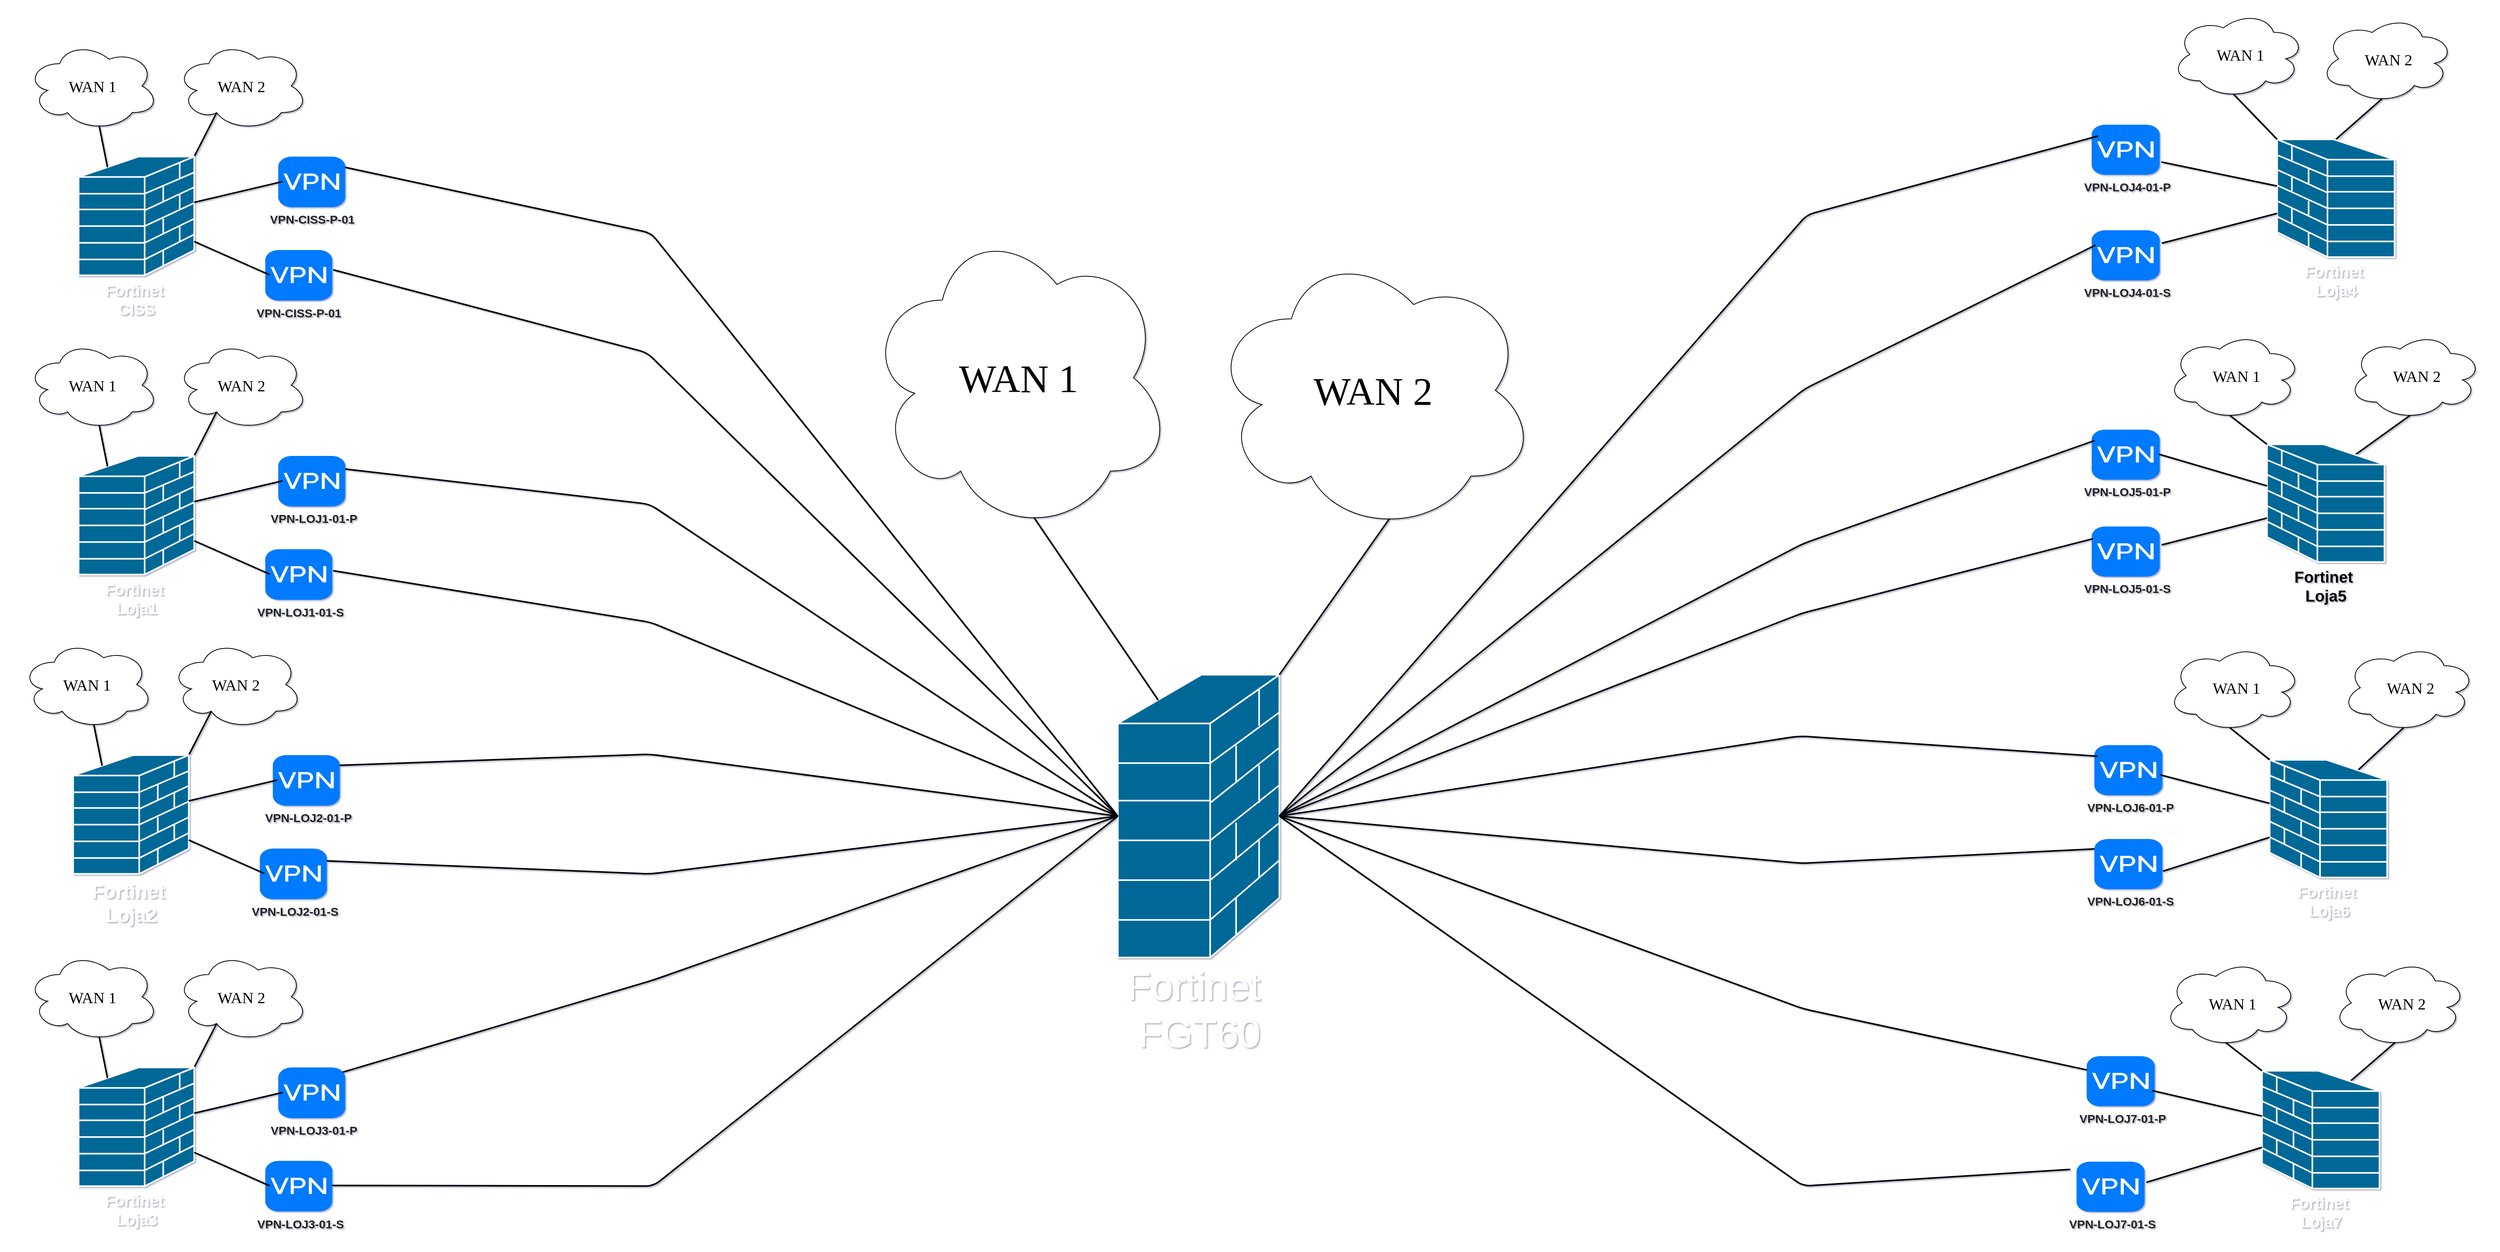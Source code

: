 <mxfile version="26.2.7">
  <diagram name="Page-1" id="c37626ed-c26b-45fb-9056-f9ebc6bb27b6">
    <mxGraphModel dx="7257" dy="2269" grid="0" gridSize="10" guides="1" tooltips="1" connect="1" arrows="1" fold="1" page="0" pageScale="1" pageWidth="1589" pageHeight="795" background="#ffffff" math="0" shadow="1">
      <root>
        <mxCell id="0" />
        <mxCell id="1" parent="0" />
        <mxCell id="vXIsHff3W-B7BgybX8nb-285" value="" style="shape=image;verticalLabelPosition=bottom;labelBackgroundColor=default;verticalAlign=top;aspect=fixed;imageAspect=0;image=https://img.freepik.com/vetores-premium/design-de-plano-de-fundo-de-tecnologia-de-placa-de-circuito_268461-129.jpg;" vertex="1" parent="1">
          <mxGeometry x="-3176" y="0.92" width="3169" height="1584.5" as="geometry" />
        </mxCell>
        <mxCell id="vXIsHff3W-B7BgybX8nb-118" value="&lt;font style=&quot;font-size: 20px;&quot;&gt;WAN 1&lt;/font&gt;" style="ellipse;shape=cloud;whiteSpace=wrap;html=1;rounded=0;shadow=0;comic=0;strokeWidth=1;fontFamily=Verdana;fontSize=12;flipH=1;" vertex="1" parent="1">
          <mxGeometry x="-417.39" y="13" width="169.992" height="112.087" as="geometry" />
        </mxCell>
        <mxCell id="vXIsHff3W-B7BgybX8nb-119" value="&lt;font style=&quot;font-size: 20px;&quot;&gt;WAN 2&lt;/font&gt;" style="ellipse;shape=cloud;whiteSpace=wrap;html=1;rounded=0;shadow=0;comic=0;strokeWidth=1;fontFamily=Verdana;fontSize=12;flipH=1;" vertex="1" parent="1">
          <mxGeometry x="-228.519" y="18.773" width="169.992" height="112.087" as="geometry" />
        </mxCell>
        <mxCell id="vXIsHff3W-B7BgybX8nb-120" style="edgeStyle=none;html=1;labelBackgroundColor=none;startFill=0;endArrow=none;endFill=0;strokeWidth=2;fontFamily=Verdana;fontSize=12;entryX=0.5;entryY=0;entryDx=0;entryDy=0;entryPerimeter=0;exitX=0.55;exitY=0.95;exitDx=0;exitDy=0;exitPerimeter=0;" edge="1" parent="1" source="vXIsHff3W-B7BgybX8nb-119" target="vXIsHff3W-B7BgybX8nb-121">
          <mxGeometry relative="1" as="geometry">
            <mxPoint x="-1551.878" y="185.795" as="sourcePoint" />
            <mxPoint x="-2006.12" y="745.026" as="targetPoint" />
          </mxGeometry>
        </mxCell>
        <mxCell id="vXIsHff3W-B7BgybX8nb-121" value="&lt;b&gt;&lt;font style=&quot;font-size: 20px; color: rgb(255, 255, 255);&quot;&gt;Fortinet&amp;nbsp;&lt;br&gt;Loja4&lt;/font&gt;&lt;/b&gt;" style="shape=mxgraph.cisco.security.firewall;sketch=0;html=1;pointerEvents=1;dashed=0;fillColor=#036897;strokeColor=#ffffff;strokeWidth=2;verticalLabelPosition=bottom;verticalAlign=top;align=center;outlineConnect=0;rotation=0;flipH=1;" vertex="1" parent="1">
          <mxGeometry x="-285.379" y="177.004" width="149.092" height="149.45" as="geometry" />
        </mxCell>
        <mxCell id="vXIsHff3W-B7BgybX8nb-123" value="&lt;b style=&quot;&quot;&gt;&lt;font style=&quot;font-size: 15px;&quot;&gt;&amp;nbsp;VPN-LOJ4-01-P&lt;/font&gt;&lt;/b&gt;" style="html=1;strokeWidth=1;shadow=0;dashed=0;shape=mxgraph.ios7.misc.vpn;fillColor=#007AFF;strokeColor=none;buttonText=;strokeColor2=#222222;fontColor=#222222;fontSize=8;verticalLabelPosition=bottom;verticalAlign=top;align=center;sketch=0;flipH=0;" vertex="1" parent="1">
          <mxGeometry x="-520.858" y="158.322" width="86.39" height="63.736" as="geometry" />
        </mxCell>
        <mxCell id="vXIsHff3W-B7BgybX8nb-124" style="edgeStyle=none;html=1;labelBackgroundColor=none;startFill=0;endArrow=none;endFill=0;strokeWidth=2;fontFamily=Verdana;fontSize=12;exitX=1.023;exitY=0.743;exitDx=0;exitDy=0;exitPerimeter=0;" edge="1" parent="1" source="vXIsHff3W-B7BgybX8nb-123" target="vXIsHff3W-B7BgybX8nb-121">
          <mxGeometry relative="1" as="geometry">
            <mxPoint x="-42.802" y="144.037" as="sourcePoint" />
            <mxPoint x="-14.935" y="198.981" as="targetPoint" />
          </mxGeometry>
        </mxCell>
        <mxCell id="vXIsHff3W-B7BgybX8nb-125" value="&lt;b style=&quot;&quot;&gt;&lt;font style=&quot;font-size: 15px;&quot;&gt;&amp;nbsp;VPN-LOJ4-01-S&lt;/font&gt;&lt;/b&gt;" style="html=1;strokeWidth=1;shadow=0;dashed=0;shape=mxgraph.ios7.misc.vpn;fillColor=#007AFF;strokeColor=none;buttonText=;strokeColor2=#222222;fontColor=#222222;fontSize=8;verticalLabelPosition=bottom;verticalAlign=top;align=center;sketch=0;flipH=0;" vertex="1" parent="1">
          <mxGeometry x="-520.86" y="292.388" width="86.39" height="63.736" as="geometry" />
        </mxCell>
        <mxCell id="vXIsHff3W-B7BgybX8nb-126" style="edgeStyle=none;html=1;labelBackgroundColor=none;startFill=0;endArrow=none;endFill=0;strokeWidth=2;fontFamily=Verdana;fontSize=12;exitX=1.032;exitY=0.259;exitDx=0;exitDy=0;exitPerimeter=0;" edge="1" parent="1" source="vXIsHff3W-B7BgybX8nb-125" target="vXIsHff3W-B7BgybX8nb-121">
          <mxGeometry relative="1" as="geometry">
            <mxPoint x="-59.523" y="268.212" as="sourcePoint" />
            <mxPoint x="-2.06" y="352.827" as="targetPoint" />
          </mxGeometry>
        </mxCell>
        <mxCell id="vXIsHff3W-B7BgybX8nb-158" style="edgeStyle=none;html=1;labelBackgroundColor=none;startFill=0;endArrow=none;endFill=0;strokeWidth=2;fontFamily=Verdana;fontSize=12;entryX=1;entryY=0;entryDx=0;entryDy=0;entryPerimeter=0;exitX=0.55;exitY=0.95;exitDx=0;exitDy=0;exitPerimeter=0;" edge="1" parent="1" source="vXIsHff3W-B7BgybX8nb-118" target="vXIsHff3W-B7BgybX8nb-121">
          <mxGeometry relative="1" as="geometry">
            <mxPoint x="-40.506" y="115.466" as="sourcePoint" />
            <mxPoint x="-182.631" y="198.981" as="targetPoint" />
          </mxGeometry>
        </mxCell>
        <mxCell id="vXIsHff3W-B7BgybX8nb-160" value="&lt;font style=&quot;font-size: 20px;&quot;&gt;WAN 1&lt;/font&gt;" style="ellipse;shape=cloud;whiteSpace=wrap;html=1;rounded=0;shadow=0;comic=0;strokeWidth=1;fontFamily=Verdana;fontSize=12;flipH=1;" vertex="1" parent="1">
          <mxGeometry x="-422.221" y="420.958" width="169.992" height="112.087" as="geometry" />
        </mxCell>
        <mxCell id="vXIsHff3W-B7BgybX8nb-161" value="&lt;font style=&quot;font-size: 20px;&quot;&gt;WAN 2&lt;/font&gt;" style="ellipse;shape=cloud;whiteSpace=wrap;html=1;rounded=0;shadow=0;comic=0;strokeWidth=1;fontFamily=Verdana;fontSize=12;flipH=1;" vertex="1" parent="1">
          <mxGeometry x="-192.992" y="420.958" width="169.992" height="112.087" as="geometry" />
        </mxCell>
        <mxCell id="vXIsHff3W-B7BgybX8nb-162" style="edgeStyle=none;html=1;labelBackgroundColor=none;startFill=0;endArrow=none;endFill=0;strokeWidth=2;fontFamily=Verdana;fontSize=12;exitX=0.55;exitY=0.95;exitDx=0;exitDy=0;exitPerimeter=0;entryX=0.25;entryY=0.09;entryDx=0;entryDy=0;entryPerimeter=0;" edge="1" parent="1" source="vXIsHff3W-B7BgybX8nb-161" target="vXIsHff3W-B7BgybX8nb-163">
          <mxGeometry relative="1" as="geometry">
            <mxPoint x="-1564.748" y="573.046" as="sourcePoint" />
            <mxPoint x="-2018.99" y="1132.277" as="targetPoint" />
          </mxGeometry>
        </mxCell>
        <mxCell id="vXIsHff3W-B7BgybX8nb-163" value="&lt;b&gt;&lt;font style=&quot;font-size: 20px;&quot;&gt;Fortinet&amp;nbsp;&lt;br&gt;Loja5&lt;/font&gt;&lt;/b&gt;" style="shape=mxgraph.cisco.security.firewall;sketch=0;html=1;pointerEvents=1;dashed=0;fillColor=#036897;strokeColor=#ffffff;strokeWidth=2;verticalLabelPosition=bottom;verticalAlign=top;align=center;outlineConnect=0;rotation=0;flipH=1;" vertex="1" parent="1">
          <mxGeometry x="-298.248" y="564.255" width="149.092" height="149.45" as="geometry" />
        </mxCell>
        <mxCell id="vXIsHff3W-B7BgybX8nb-164" value="&lt;b style=&quot;&quot;&gt;&lt;font style=&quot;font-size: 15px;&quot;&gt;&amp;nbsp;VPN-LOJ5-01-P&lt;/font&gt;&lt;/b&gt;" style="html=1;strokeWidth=1;shadow=0;dashed=0;shape=mxgraph.ios7.misc.vpn;fillColor=#007AFF;strokeColor=none;buttonText=;strokeColor2=#222222;fontColor=#222222;fontSize=8;verticalLabelPosition=bottom;verticalAlign=top;align=center;sketch=0;flipH=0;" vertex="1" parent="1">
          <mxGeometry x="-520.855" y="545.574" width="86.39" height="63.736" as="geometry" />
        </mxCell>
        <mxCell id="vXIsHff3W-B7BgybX8nb-165" style="edgeStyle=none;html=1;labelBackgroundColor=none;startFill=0;endArrow=none;endFill=0;strokeWidth=2;fontFamily=Verdana;fontSize=12;exitX=0.991;exitY=0.491;exitDx=0;exitDy=0;exitPerimeter=0;" edge="1" parent="1" source="vXIsHff3W-B7BgybX8nb-164" target="vXIsHff3W-B7BgybX8nb-163">
          <mxGeometry relative="1" as="geometry">
            <mxPoint x="-55.672" y="531.289" as="sourcePoint" />
            <mxPoint x="-27.804" y="586.233" as="targetPoint" />
          </mxGeometry>
        </mxCell>
        <mxCell id="vXIsHff3W-B7BgybX8nb-166" value="&lt;b style=&quot;&quot;&gt;&lt;font style=&quot;font-size: 15px;&quot;&gt;&amp;nbsp;VPN-LOJ5-01-S&lt;/font&gt;&lt;/b&gt;" style="html=1;strokeWidth=1;shadow=0;dashed=0;shape=mxgraph.ios7.misc.vpn;fillColor=#007AFF;strokeColor=none;buttonText=;strokeColor2=#222222;fontColor=#222222;fontSize=8;verticalLabelPosition=bottom;verticalAlign=top;align=center;sketch=0;flipH=0;" vertex="1" parent="1">
          <mxGeometry x="-520.856" y="668.616" width="86.39" height="63.736" as="geometry" />
        </mxCell>
        <mxCell id="vXIsHff3W-B7BgybX8nb-167" style="edgeStyle=none;html=1;labelBackgroundColor=none;startFill=0;endArrow=none;endFill=0;strokeWidth=2;fontFamily=Verdana;fontSize=12;exitX=1.028;exitY=0.367;exitDx=0;exitDy=0;exitPerimeter=0;" edge="1" parent="1" source="vXIsHff3W-B7BgybX8nb-166" target="vXIsHff3W-B7BgybX8nb-163">
          <mxGeometry relative="1" as="geometry">
            <mxPoint x="-72.393" y="655.464" as="sourcePoint" />
            <mxPoint x="-14.93" y="740.078" as="targetPoint" />
          </mxGeometry>
        </mxCell>
        <mxCell id="vXIsHff3W-B7BgybX8nb-168" style="edgeStyle=none;html=1;labelBackgroundColor=none;startFill=0;endArrow=none;endFill=0;strokeWidth=2;fontFamily=Verdana;fontSize=12;entryX=1;entryY=0;entryDx=0;entryDy=0;entryPerimeter=0;exitX=0.55;exitY=0.95;exitDx=0;exitDy=0;exitPerimeter=0;" edge="1" parent="1" source="vXIsHff3W-B7BgybX8nb-160" target="vXIsHff3W-B7BgybX8nb-163">
          <mxGeometry relative="1" as="geometry">
            <mxPoint x="-53.376" y="502.717" as="sourcePoint" />
            <mxPoint x="-195.501" y="586.233" as="targetPoint" />
          </mxGeometry>
        </mxCell>
        <mxCell id="vXIsHff3W-B7BgybX8nb-170" value="&lt;font style=&quot;font-size: 20px;&quot;&gt;WAN 1&lt;/font&gt;" style="ellipse;shape=cloud;whiteSpace=wrap;html=1;rounded=0;shadow=0;comic=0;strokeWidth=1;fontFamily=Verdana;fontSize=12;flipH=1;" vertex="1" parent="1">
          <mxGeometry x="-422.222" y="817.377" width="169.992" height="112.087" as="geometry" />
        </mxCell>
        <mxCell id="vXIsHff3W-B7BgybX8nb-171" value="&lt;font style=&quot;font-size: 20px;&quot;&gt;WAN 2&lt;/font&gt;" style="ellipse;shape=cloud;whiteSpace=wrap;html=1;rounded=0;shadow=0;comic=0;strokeWidth=1;fontFamily=Verdana;fontSize=12;flipH=1;" vertex="1" parent="1">
          <mxGeometry x="-201.064" y="817.377" width="169.992" height="112.087" as="geometry" />
        </mxCell>
        <mxCell id="vXIsHff3W-B7BgybX8nb-172" style="edgeStyle=none;html=1;labelBackgroundColor=none;startFill=0;endArrow=none;endFill=0;strokeWidth=2;fontFamily=Verdana;fontSize=12;entryX=0.25;entryY=0.09;entryDx=0;entryDy=0;entryPerimeter=0;exitX=0.55;exitY=0.95;exitDx=0;exitDy=0;exitPerimeter=0;" edge="1" parent="1" source="vXIsHff3W-B7BgybX8nb-171" target="vXIsHff3W-B7BgybX8nb-173">
          <mxGeometry relative="1" as="geometry">
            <mxPoint x="-1561.358" y="973.738" as="sourcePoint" />
            <mxPoint x="-2015.6" y="1532.969" as="targetPoint" />
          </mxGeometry>
        </mxCell>
        <mxCell id="vXIsHff3W-B7BgybX8nb-173" value="&lt;b&gt;&lt;font style=&quot;font-size: 20px; color: rgb(255, 255, 255);&quot;&gt;Fortinet&amp;nbsp;&lt;br&gt;Loja6&lt;/font&gt;&lt;/b&gt;" style="shape=mxgraph.cisco.security.firewall;sketch=0;html=1;pointerEvents=1;dashed=0;fillColor=#036897;strokeColor=#ffffff;strokeWidth=2;verticalLabelPosition=bottom;verticalAlign=top;align=center;outlineConnect=0;rotation=0;flipH=1;" vertex="1" parent="1">
          <mxGeometry x="-294.859" y="964.947" width="149.092" height="149.45" as="geometry" />
        </mxCell>
        <mxCell id="vXIsHff3W-B7BgybX8nb-174" value="&lt;b style=&quot;&quot;&gt;&lt;font style=&quot;font-size: 15px;&quot;&gt;&amp;nbsp;VPN-LOJ6-01-P&lt;/font&gt;&lt;/b&gt;" style="html=1;strokeWidth=1;shadow=0;dashed=0;shape=mxgraph.ios7.misc.vpn;fillColor=#007AFF;strokeColor=none;buttonText=;strokeColor2=#222222;fontColor=#222222;fontSize=8;verticalLabelPosition=bottom;verticalAlign=top;align=center;sketch=0;flipH=0;" vertex="1" parent="1">
          <mxGeometry x="-517.465" y="946.266" width="86.39" height="63.736" as="geometry" />
        </mxCell>
        <mxCell id="vXIsHff3W-B7BgybX8nb-175" style="edgeStyle=none;html=1;labelBackgroundColor=none;startFill=0;endArrow=none;endFill=0;strokeWidth=2;fontFamily=Verdana;fontSize=12;exitX=0.964;exitY=0.591;exitDx=0;exitDy=0;exitPerimeter=0;" edge="1" parent="1" source="vXIsHff3W-B7BgybX8nb-174" target="vXIsHff3W-B7BgybX8nb-173">
          <mxGeometry relative="1" as="geometry">
            <mxPoint x="-52.282" y="931.98" as="sourcePoint" />
            <mxPoint x="-24.415" y="986.925" as="targetPoint" />
          </mxGeometry>
        </mxCell>
        <mxCell id="vXIsHff3W-B7BgybX8nb-176" value="&lt;b style=&quot;&quot;&gt;&lt;font style=&quot;font-size: 15px;&quot;&gt;&amp;nbsp;VPN-LOJ6-01-S&lt;/font&gt;&lt;/b&gt;" style="html=1;strokeWidth=1;shadow=0;dashed=0;shape=mxgraph.ios7.misc.vpn;fillColor=#007AFF;strokeColor=none;buttonText=;strokeColor2=#222222;fontColor=#222222;fontSize=8;verticalLabelPosition=bottom;verticalAlign=top;align=center;sketch=0;flipH=0;" vertex="1" parent="1">
          <mxGeometry x="-517.467" y="1065.473" width="86.39" height="63.736" as="geometry" />
        </mxCell>
        <mxCell id="vXIsHff3W-B7BgybX8nb-177" style="edgeStyle=none;html=1;labelBackgroundColor=none;startFill=0;endArrow=none;endFill=0;strokeWidth=2;fontFamily=Verdana;fontSize=12;exitX=1.009;exitY=0.642;exitDx=0;exitDy=0;exitPerimeter=0;" edge="1" parent="1" source="vXIsHff3W-B7BgybX8nb-176" target="vXIsHff3W-B7BgybX8nb-173">
          <mxGeometry relative="1" as="geometry">
            <mxPoint x="-439.026" y="1115.768" as="sourcePoint" />
            <mxPoint x="-11.54" y="1140.77" as="targetPoint" />
          </mxGeometry>
        </mxCell>
        <mxCell id="vXIsHff3W-B7BgybX8nb-178" style="edgeStyle=none;html=1;labelBackgroundColor=none;startFill=0;endArrow=none;endFill=0;strokeWidth=2;fontFamily=Verdana;fontSize=12;entryX=1;entryY=0;entryDx=0;entryDy=0;entryPerimeter=0;exitX=0.55;exitY=0.95;exitDx=0;exitDy=0;exitPerimeter=0;" edge="1" parent="1" source="vXIsHff3W-B7BgybX8nb-170" target="vXIsHff3W-B7BgybX8nb-173">
          <mxGeometry relative="1" as="geometry">
            <mxPoint x="-49.986" y="903.409" as="sourcePoint" />
            <mxPoint x="-192.111" y="986.925" as="targetPoint" />
          </mxGeometry>
        </mxCell>
        <mxCell id="vXIsHff3W-B7BgybX8nb-180" value="&lt;font style=&quot;font-size: 20px;&quot;&gt;WAN 1&lt;/font&gt;" style="ellipse;shape=cloud;whiteSpace=wrap;html=1;rounded=0;shadow=0;comic=0;strokeWidth=1;fontFamily=Verdana;fontSize=12;flipH=1;" vertex="1" parent="1">
          <mxGeometry x="-427.075" y="1217.641" width="169.992" height="112.087" as="geometry" />
        </mxCell>
        <mxCell id="vXIsHff3W-B7BgybX8nb-181" value="&lt;font style=&quot;font-size: 20px;&quot;&gt;WAN 2&lt;/font&gt;" style="ellipse;shape=cloud;whiteSpace=wrap;html=1;rounded=0;shadow=0;comic=0;strokeWidth=1;fontFamily=Verdana;fontSize=12;flipH=1;" vertex="1" parent="1">
          <mxGeometry x="-212.375" y="1217.641" width="169.992" height="112.087" as="geometry" />
        </mxCell>
        <mxCell id="vXIsHff3W-B7BgybX8nb-182" style="edgeStyle=none;html=1;labelBackgroundColor=none;startFill=0;endArrow=none;endFill=0;strokeWidth=2;fontFamily=Verdana;fontSize=12;entryX=0.25;entryY=0.09;entryDx=0;entryDy=0;entryPerimeter=0;exitX=0.55;exitY=0.95;exitDx=0;exitDy=0;exitPerimeter=0;" edge="1" parent="1" source="vXIsHff3W-B7BgybX8nb-181" target="vXIsHff3W-B7BgybX8nb-183">
          <mxGeometry relative="1" as="geometry">
            <mxPoint x="-1571.087" y="1368.671" as="sourcePoint" />
            <mxPoint x="-2025.329" y="1927.902" as="targetPoint" />
          </mxGeometry>
        </mxCell>
        <mxCell id="vXIsHff3W-B7BgybX8nb-183" value="&lt;b&gt;&lt;font style=&quot;font-size: 20px; color: rgb(255, 255, 255);&quot;&gt;Fortinet&amp;nbsp;&lt;br&gt;Loja7&lt;/font&gt;&lt;/b&gt;" style="shape=mxgraph.cisco.security.firewall;sketch=0;html=1;pointerEvents=1;dashed=0;fillColor=#036897;strokeColor=#ffffff;strokeWidth=2;verticalLabelPosition=bottom;verticalAlign=top;align=center;outlineConnect=0;rotation=0;flipH=1;" vertex="1" parent="1">
          <mxGeometry x="-304.588" y="1359.88" width="149.092" height="149.45" as="geometry" />
        </mxCell>
        <mxCell id="vXIsHff3W-B7BgybX8nb-184" value="&lt;b style=&quot;&quot;&gt;&lt;font style=&quot;font-size: 15px;&quot;&gt;&amp;nbsp;VPN-LOJ7-01-P&lt;/font&gt;&lt;/b&gt;" style="html=1;strokeWidth=1;shadow=0;dashed=0;shape=mxgraph.ios7.misc.vpn;fillColor=#007AFF;strokeColor=none;buttonText=;strokeColor2=#222222;fontColor=#222222;fontSize=8;verticalLabelPosition=bottom;verticalAlign=top;align=center;sketch=0;flipH=0;" vertex="1" parent="1">
          <mxGeometry x="-527.194" y="1341.199" width="86.39" height="63.736" as="geometry" />
        </mxCell>
        <mxCell id="vXIsHff3W-B7BgybX8nb-185" style="edgeStyle=none;html=1;labelBackgroundColor=none;startFill=0;endArrow=none;endFill=0;strokeWidth=2;fontFamily=Verdana;fontSize=12;exitX=0.961;exitY=0.686;exitDx=0;exitDy=0;exitPerimeter=0;" edge="1" parent="1" source="vXIsHff3W-B7BgybX8nb-184" target="vXIsHff3W-B7BgybX8nb-183">
          <mxGeometry relative="1" as="geometry">
            <mxPoint x="-62.011" y="1326.913" as="sourcePoint" />
            <mxPoint x="-34.144" y="1381.858" as="targetPoint" />
          </mxGeometry>
        </mxCell>
        <mxCell id="vXIsHff3W-B7BgybX8nb-186" value="&lt;b style=&quot;&quot;&gt;&lt;font style=&quot;font-size: 15px;&quot;&gt;&amp;nbsp;VPN-LOJ7-01-S&lt;/font&gt;&lt;/b&gt;" style="html=1;strokeWidth=1;shadow=0;dashed=0;shape=mxgraph.ios7.misc.vpn;fillColor=#007AFF;strokeColor=none;buttonText=;strokeColor2=#222222;fontColor=#222222;fontSize=8;verticalLabelPosition=bottom;verticalAlign=top;align=center;sketch=0;flipH=0;" vertex="1" parent="1">
          <mxGeometry x="-540.069" y="1475.264" width="86.39" height="63.736" as="geometry" />
        </mxCell>
        <mxCell id="vXIsHff3W-B7BgybX8nb-187" style="edgeStyle=none;html=1;labelBackgroundColor=none;startFill=0;endArrow=none;endFill=0;strokeWidth=2;fontFamily=Verdana;fontSize=12;exitX=1.026;exitY=0.412;exitDx=0;exitDy=0;exitPerimeter=0;" edge="1" parent="1" source="vXIsHff3W-B7BgybX8nb-186" target="vXIsHff3W-B7BgybX8nb-183">
          <mxGeometry relative="1" as="geometry">
            <mxPoint x="-78.732" y="1451.088" as="sourcePoint" />
            <mxPoint x="-21.269" y="1535.703" as="targetPoint" />
          </mxGeometry>
        </mxCell>
        <mxCell id="vXIsHff3W-B7BgybX8nb-188" style="edgeStyle=none;html=1;labelBackgroundColor=none;startFill=0;endArrow=none;endFill=0;strokeWidth=2;fontFamily=Verdana;fontSize=12;entryX=1;entryY=0;entryDx=0;entryDy=0;entryPerimeter=0;exitX=0.55;exitY=0.95;exitDx=0;exitDy=0;exitPerimeter=0;" edge="1" parent="1" source="vXIsHff3W-B7BgybX8nb-180" target="vXIsHff3W-B7BgybX8nb-183">
          <mxGeometry relative="1" as="geometry">
            <mxPoint x="-59.715" y="1298.342" as="sourcePoint" />
            <mxPoint x="-201.84" y="1381.858" as="targetPoint" />
          </mxGeometry>
        </mxCell>
        <mxCell id="vXIsHff3W-B7BgybX8nb-1" value="&lt;font style=&quot;font-size: 50px; color: rgb(255, 255, 255);&quot;&gt;Fortinet&amp;nbsp;&lt;br&gt;FGT60&lt;/font&gt;" style="shape=mxgraph.cisco.security.firewall;sketch=0;html=1;pointerEvents=1;dashed=0;fillColor=#036897;strokeColor=#ffffff;strokeWidth=2;verticalLabelPosition=bottom;verticalAlign=top;align=center;outlineConnect=0;" vertex="1" parent="1">
          <mxGeometry x="-1757" y="856.92" width="205" height="359.08" as="geometry" />
        </mxCell>
        <mxCell id="vXIsHff3W-B7BgybX8nb-4" style="edgeStyle=none;html=1;labelBackgroundColor=none;startFill=0;endArrow=none;endFill=0;strokeWidth=2;fontFamily=Verdana;fontSize=12;exitX=0.55;exitY=0.95;exitDx=0;exitDy=0;exitPerimeter=0;entryX=0.25;entryY=0.09;entryDx=0;entryDy=0;entryPerimeter=0;" edge="1" parent="1" source="vXIsHff3W-B7BgybX8nb-215" target="vXIsHff3W-B7BgybX8nb-1">
          <mxGeometry relative="1" as="geometry">
            <mxPoint x="-1695.945" y="777.9" as="sourcePoint" />
            <mxPoint x="-1951.708" y="1057.746" as="targetPoint" />
          </mxGeometry>
        </mxCell>
        <mxCell id="1c7a67bf8fd3230f-50" style="edgeStyle=none;html=1;labelBackgroundColor=none;startFill=0;endArrow=none;endFill=0;strokeWidth=2;fontFamily=Verdana;fontSize=12;entryX=0.55;entryY=0.95;entryDx=0;entryDy=0;entryPerimeter=0;exitX=1;exitY=0;exitDx=0;exitDy=0;exitPerimeter=0;" parent="1" source="vXIsHff3W-B7BgybX8nb-1" target="vXIsHff3W-B7BgybX8nb-216" edge="1">
          <mxGeometry relative="1" as="geometry">
            <mxPoint x="-1562.923" y="785.687" as="sourcePoint" />
            <mxPoint x="-1386.597" y="991.9" as="targetPoint" />
          </mxGeometry>
        </mxCell>
        <mxCell id="vXIsHff3W-B7BgybX8nb-249" style="edgeStyle=none;html=1;labelBackgroundColor=none;startFill=0;endArrow=none;endFill=0;strokeWidth=2;fontFamily=Verdana;fontSize=12;exitX=0.932;exitY=0.192;exitDx=0;exitDy=0;exitPerimeter=0;entryX=0;entryY=0.5;entryDx=0;entryDy=0;entryPerimeter=0;" edge="1" parent="1" source="vXIsHff3W-B7BgybX8nb-63" target="vXIsHff3W-B7BgybX8nb-1">
          <mxGeometry relative="1" as="geometry">
            <mxPoint x="-2225.387" y="771.189" as="sourcePoint" />
            <mxPoint x="-2047.815" y="1002.11" as="targetPoint" />
            <Array as="points">
              <mxPoint x="-2349.687" y="295.878" />
            </Array>
          </mxGeometry>
        </mxCell>
        <mxCell id="vXIsHff3W-B7BgybX8nb-253" style="edgeStyle=none;html=1;labelBackgroundColor=none;startFill=0;endArrow=none;endFill=0;strokeWidth=2;fontFamily=Verdana;fontSize=12;exitX=1.014;exitY=0.392;exitDx=0;exitDy=0;exitPerimeter=0;entryX=0;entryY=0.5;entryDx=0;entryDy=0;entryPerimeter=0;" edge="1" parent="1" source="vXIsHff3W-B7BgybX8nb-67" target="vXIsHff3W-B7BgybX8nb-1">
          <mxGeometry relative="1" as="geometry">
            <mxPoint x="-2727.43" y="230.45" as="sourcePoint" />
            <mxPoint x="-1707.2" y="1057.916" as="targetPoint" />
            <Array as="points">
              <mxPoint x="-2354.53" y="447.9" />
            </Array>
          </mxGeometry>
        </mxCell>
        <mxCell id="vXIsHff3W-B7BgybX8nb-254" style="edgeStyle=none;html=1;labelBackgroundColor=none;startFill=0;endArrow=none;endFill=0;strokeWidth=2;fontFamily=Verdana;fontSize=12;exitX=0.983;exitY=0.258;exitDx=0;exitDy=0;exitPerimeter=0;entryX=0;entryY=0.5;entryDx=0;entryDy=0;entryPerimeter=0;" edge="1" parent="1" source="vXIsHff3W-B7BgybX8nb-86" target="vXIsHff3W-B7BgybX8nb-1">
          <mxGeometry relative="1" as="geometry">
            <mxPoint x="-2711.288" y="249.694" as="sourcePoint" />
            <mxPoint x="-1691.057" y="1077.159" as="targetPoint" />
            <Array as="points">
              <mxPoint x="-2351.301" y="640.334" />
            </Array>
          </mxGeometry>
        </mxCell>
        <mxCell id="vXIsHff3W-B7BgybX8nb-255" style="edgeStyle=none;html=1;labelBackgroundColor=none;startFill=0;endArrow=none;endFill=0;strokeWidth=2;fontFamily=Verdana;fontSize=12;exitX=1.014;exitY=0.424;exitDx=0;exitDy=0;exitPerimeter=0;entryX=0;entryY=0.5;entryDx=0;entryDy=0;entryPerimeter=0;" edge="1" parent="1" source="vXIsHff3W-B7BgybX8nb-88" target="vXIsHff3W-B7BgybX8nb-1">
          <mxGeometry relative="1" as="geometry">
            <mxPoint x="-2695.145" y="268.937" as="sourcePoint" />
            <mxPoint x="-1674.914" y="1096.402" as="targetPoint" />
            <Array as="points">
              <mxPoint x="-2349.687" y="790.433" />
            </Array>
          </mxGeometry>
        </mxCell>
        <mxCell id="vXIsHff3W-B7BgybX8nb-256" style="edgeStyle=none;html=1;labelBackgroundColor=none;startFill=0;endArrow=none;endFill=0;strokeWidth=2;fontFamily=Verdana;fontSize=12;exitX=0.929;exitY=0.204;exitDx=0;exitDy=0;exitPerimeter=0;entryX=0;entryY=0.5;entryDx=0;entryDy=0;entryPerimeter=0;" edge="1" parent="1" source="vXIsHff3W-B7BgybX8nb-97" target="vXIsHff3W-B7BgybX8nb-1">
          <mxGeometry relative="1" as="geometry">
            <mxPoint x="-2679.002" y="288.18" as="sourcePoint" />
            <mxPoint x="-1658.771" y="1115.646" as="targetPoint" />
            <Array as="points">
              <mxPoint x="-2351.301" y="957.85" />
            </Array>
          </mxGeometry>
        </mxCell>
        <mxCell id="vXIsHff3W-B7BgybX8nb-257" style="edgeStyle=none;html=1;labelBackgroundColor=none;startFill=0;endArrow=none;endFill=0;strokeWidth=2;fontFamily=Verdana;fontSize=12;exitX=0.96;exitY=0.242;exitDx=0;exitDy=0;exitPerimeter=0;entryX=0;entryY=0.5;entryDx=0;entryDy=0;entryPerimeter=0;" edge="1" parent="1" source="vXIsHff3W-B7BgybX8nb-99" target="vXIsHff3W-B7BgybX8nb-1">
          <mxGeometry relative="1" as="geometry">
            <mxPoint x="-2662.859" y="307.424" as="sourcePoint" />
            <mxPoint x="-1642.628" y="1134.889" as="targetPoint" />
            <Array as="points">
              <mxPoint x="-2349.687" y="1109.873" />
            </Array>
          </mxGeometry>
        </mxCell>
        <mxCell id="vXIsHff3W-B7BgybX8nb-258" style="edgeStyle=none;html=1;labelBackgroundColor=none;startFill=0;endArrow=none;endFill=0;strokeWidth=2;fontFamily=Verdana;fontSize=12;exitX=0.929;exitY=0.106;exitDx=0;exitDy=0;exitPerimeter=0;entryX=0;entryY=0.5;entryDx=0;entryDy=0;entryPerimeter=0;" edge="1" parent="1" source="vXIsHff3W-B7BgybX8nb-109" target="vXIsHff3W-B7BgybX8nb-1">
          <mxGeometry relative="1" as="geometry">
            <mxPoint x="-2646.716" y="326.667" as="sourcePoint" />
            <mxPoint x="-1626.485" y="1154.132" as="targetPoint" />
            <Array as="points">
              <mxPoint x="-2346.458" y="1244.576" />
            </Array>
          </mxGeometry>
        </mxCell>
        <mxCell id="vXIsHff3W-B7BgybX8nb-259" style="edgeStyle=none;html=1;labelBackgroundColor=none;startFill=0;endArrow=none;endFill=0;strokeWidth=2;fontFamily=Verdana;fontSize=12;exitX=0.933;exitY=0.486;exitDx=0;exitDy=0;exitPerimeter=0;entryX=0;entryY=0.5;entryDx=0;entryDy=0;entryPerimeter=0;" edge="1" parent="1" source="vXIsHff3W-B7BgybX8nb-111" target="vXIsHff3W-B7BgybX8nb-1">
          <mxGeometry relative="1" as="geometry">
            <mxPoint x="-2630.573" y="345.91" as="sourcePoint" />
            <mxPoint x="-1610.342" y="1173.376" as="targetPoint" />
            <Array as="points">
              <mxPoint x="-2346.458" y="1506.286" />
            </Array>
          </mxGeometry>
        </mxCell>
        <mxCell id="vXIsHff3W-B7BgybX8nb-262" style="edgeStyle=none;html=1;labelBackgroundColor=none;startFill=0;endArrow=none;endFill=0;strokeWidth=2;fontFamily=Verdana;fontSize=12;exitX=0.095;exitY=0.226;exitDx=0;exitDy=0;exitPerimeter=0;entryX=1;entryY=0.5;entryDx=0;entryDy=0;entryPerimeter=0;" edge="1" parent="1" source="vXIsHff3W-B7BgybX8nb-123" target="vXIsHff3W-B7BgybX8nb-1">
          <mxGeometry relative="1" as="geometry">
            <mxPoint x="-488.412" y="188.115" as="sourcePoint" />
            <mxPoint x="-1508.642" y="1015.58" as="targetPoint" />
            <Array as="points">
              <mxPoint x="-882.298" y="272.786" />
            </Array>
          </mxGeometry>
        </mxCell>
        <mxCell id="vXIsHff3W-B7BgybX8nb-263" style="edgeStyle=none;html=1;labelBackgroundColor=none;startFill=0;endArrow=none;endFill=0;strokeWidth=2;fontFamily=Verdana;fontSize=12;exitX=0.058;exitY=0.296;exitDx=0;exitDy=0;exitPerimeter=0;entryX=1;entryY=0.5;entryDx=0;entryDy=0;entryPerimeter=0;" edge="1" parent="1" source="vXIsHff3W-B7BgybX8nb-125" target="vXIsHff3W-B7BgybX8nb-1">
          <mxGeometry relative="1" as="geometry">
            <mxPoint x="-496.483" y="191.963" as="sourcePoint" />
            <mxPoint x="-1558.685" y="1057.916" as="targetPoint" />
            <Array as="points">
              <mxPoint x="-885.527" y="494.084" />
            </Array>
          </mxGeometry>
        </mxCell>
        <mxCell id="vXIsHff3W-B7BgybX8nb-265" style="edgeStyle=none;html=1;labelBackgroundColor=none;startFill=0;endArrow=none;endFill=0;strokeWidth=2;fontFamily=Verdana;fontSize=12;exitX=0.041;exitY=0.22;exitDx=0;exitDy=0;exitPerimeter=0;entryX=1;entryY=0.5;entryDx=0;entryDy=0;entryPerimeter=0;" edge="1" parent="1" source="vXIsHff3W-B7BgybX8nb-164" target="vXIsHff3W-B7BgybX8nb-1">
          <mxGeometry relative="1" as="geometry">
            <mxPoint x="-499.712" y="330.516" as="sourcePoint" />
            <mxPoint x="-1558.685" y="1057.916" as="targetPoint" />
            <Array as="points">
              <mxPoint x="-887.141" y="690.367" />
            </Array>
          </mxGeometry>
        </mxCell>
        <mxCell id="vXIsHff3W-B7BgybX8nb-266" style="edgeStyle=none;html=1;labelBackgroundColor=none;startFill=0;endArrow=none;endFill=0;strokeWidth=2;fontFamily=Verdana;fontSize=12;exitX=0.019;exitY=0.244;exitDx=0;exitDy=0;exitPerimeter=0;entryX=1;entryY=0.5;entryDx=0;entryDy=0;entryPerimeter=0;" edge="1" parent="1" source="vXIsHff3W-B7BgybX8nb-166" target="vXIsHff3W-B7BgybX8nb-1">
          <mxGeometry relative="1" as="geometry">
            <mxPoint x="-483.569" y="349.759" as="sourcePoint" />
            <mxPoint x="-1542.542" y="1077.159" as="targetPoint" />
            <Array as="points">
              <mxPoint x="-888.755" y="778.887" />
            </Array>
          </mxGeometry>
        </mxCell>
        <mxCell id="vXIsHff3W-B7BgybX8nb-267" style="edgeStyle=none;html=1;labelBackgroundColor=none;startFill=0;endArrow=none;endFill=0;strokeWidth=2;fontFamily=Verdana;fontSize=12;exitX=0.046;exitY=0.221;exitDx=0;exitDy=0;exitPerimeter=0;entryX=1;entryY=0.5;entryDx=0;entryDy=0;entryPerimeter=0;" edge="1" parent="1" source="vXIsHff3W-B7BgybX8nb-174" target="vXIsHff3W-B7BgybX8nb-1">
          <mxGeometry relative="1" as="geometry">
            <mxPoint x="-467.426" y="369.003" as="sourcePoint" />
            <mxPoint x="-1526.399" y="1096.402" as="targetPoint" />
            <Array as="points">
              <mxPoint x="-891.984" y="934.758" />
            </Array>
          </mxGeometry>
        </mxCell>
        <mxCell id="vXIsHff3W-B7BgybX8nb-268" style="edgeStyle=none;html=1;labelBackgroundColor=none;startFill=0;endArrow=none;endFill=0;strokeWidth=2;fontFamily=Verdana;fontSize=12;exitX=0.002;exitY=0.198;exitDx=0;exitDy=0;exitPerimeter=0;entryX=1;entryY=0.5;entryDx=0;entryDy=0;entryPerimeter=0;" edge="1" parent="1" source="vXIsHff3W-B7BgybX8nb-176" target="vXIsHff3W-B7BgybX8nb-1">
          <mxGeometry relative="1" as="geometry">
            <mxPoint x="-451.283" y="388.246" as="sourcePoint" />
            <mxPoint x="-1510.257" y="1115.646" as="targetPoint" />
            <Array as="points">
              <mxPoint x="-888.755" y="1096.402" />
            </Array>
          </mxGeometry>
        </mxCell>
        <mxCell id="vXIsHff3W-B7BgybX8nb-269" style="edgeStyle=none;html=1;labelBackgroundColor=none;startFill=0;endArrow=none;endFill=0;strokeWidth=2;fontFamily=Verdana;fontSize=12;exitX=0.005;exitY=0.276;exitDx=0;exitDy=0;exitPerimeter=0;entryX=1;entryY=0.5;entryDx=0;entryDy=0;entryPerimeter=0;" edge="1" parent="1" source="vXIsHff3W-B7BgybX8nb-184" target="vXIsHff3W-B7BgybX8nb-1">
          <mxGeometry relative="1" as="geometry">
            <mxPoint x="-435.14" y="407.489" as="sourcePoint" />
            <mxPoint x="-1494.114" y="1134.889" as="targetPoint" />
            <Array as="points">
              <mxPoint x="-887.141" y="1281.139" />
            </Array>
          </mxGeometry>
        </mxCell>
        <mxCell id="vXIsHff3W-B7BgybX8nb-270" style="edgeStyle=none;html=1;labelBackgroundColor=none;startFill=0;endArrow=none;endFill=0;strokeWidth=2;fontFamily=Verdana;fontSize=12;exitX=-0.093;exitY=0.155;exitDx=0;exitDy=0;exitPerimeter=0;entryX=1;entryY=0.5;entryDx=0;entryDy=0;entryPerimeter=0;" edge="1" parent="1" source="vXIsHff3W-B7BgybX8nb-186" target="vXIsHff3W-B7BgybX8nb-1">
          <mxGeometry relative="1" as="geometry">
            <mxPoint x="-418.997" y="426.733" as="sourcePoint" />
            <mxPoint x="-1477.971" y="1154.132" as="targetPoint" />
            <Array as="points">
              <mxPoint x="-887.141" y="1506.286" />
            </Array>
          </mxGeometry>
        </mxCell>
        <mxCell id="vXIsHff3W-B7BgybX8nb-58" value="&lt;font style=&quot;font-size: 20px;&quot;&gt;WAN 1&lt;/font&gt;" style="ellipse;shape=cloud;whiteSpace=wrap;html=1;rounded=0;shadow=0;comic=0;strokeWidth=1;fontFamily=Verdana;fontSize=12;" vertex="1" parent="1">
          <mxGeometry x="-3142.093" y="52.617" width="167.351" height="113.025" as="geometry" />
        </mxCell>
        <mxCell id="vXIsHff3W-B7BgybX8nb-59" value="&lt;font style=&quot;font-size: 20px;&quot;&gt;WAN 2&lt;/font&gt;" style="ellipse;shape=cloud;whiteSpace=wrap;html=1;rounded=0;shadow=0;comic=0;strokeWidth=1;fontFamily=Verdana;fontSize=12;" vertex="1" parent="1">
          <mxGeometry x="-2952.794" y="52.617" width="167.351" height="113.025" as="geometry" />
        </mxCell>
        <mxCell id="vXIsHff3W-B7BgybX8nb-60" style="edgeStyle=none;html=1;labelBackgroundColor=none;startFill=0;endArrow=none;endFill=0;strokeWidth=2;fontFamily=Verdana;fontSize=12;entryX=1;entryY=0;entryDx=0;entryDy=0;entryPerimeter=0;exitX=0.31;exitY=0.8;exitDx=0;exitDy=0;exitPerimeter=0;" edge="1" parent="1" source="vXIsHff3W-B7BgybX8nb-59" target="vXIsHff3W-B7BgybX8nb-61">
          <mxGeometry relative="1" as="geometry">
            <mxPoint x="-1471.323" y="207.749" as="sourcePoint" />
            <mxPoint x="-1024.138" y="771.656" as="targetPoint" />
          </mxGeometry>
        </mxCell>
        <mxCell id="vXIsHff3W-B7BgybX8nb-61" value="&lt;b&gt;&lt;font style=&quot;font-size: 20px; color: rgb(255, 255, 255);&quot;&gt;Fortinet&amp;nbsp;&lt;br&gt;CISS&lt;/font&gt;&lt;/b&gt;" style="shape=mxgraph.cisco.security.firewall;sketch=0;html=1;pointerEvents=1;dashed=0;fillColor=#036897;strokeColor=#ffffff;strokeWidth=2;verticalLabelPosition=bottom;verticalAlign=top;align=center;outlineConnect=0;rotation=0;" vertex="1" parent="1">
          <mxGeometry x="-3076.25" y="198.884" width="146.775" height="150.699" as="geometry" />
        </mxCell>
        <mxCell id="vXIsHff3W-B7BgybX8nb-62" style="edgeStyle=none;html=1;labelBackgroundColor=none;startFill=0;endArrow=none;endFill=0;strokeWidth=2;fontFamily=Verdana;fontSize=12;exitX=0.55;exitY=0.95;exitDx=0;exitDy=0;exitPerimeter=0;entryX=0.25;entryY=0.09;entryDx=0;entryDy=0;entryPerimeter=0;" edge="1" parent="1" source="vXIsHff3W-B7BgybX8nb-58" target="vXIsHff3W-B7BgybX8nb-61">
          <mxGeometry relative="1" as="geometry">
            <mxPoint x="-2881.464" y="174.506" as="sourcePoint" />
            <mxPoint x="-2900.668" y="221.046" as="targetPoint" />
          </mxGeometry>
        </mxCell>
        <mxCell id="vXIsHff3W-B7BgybX8nb-63" value="&lt;font style=&quot;font-size: 15px;&quot;&gt;&lt;b style=&quot;&quot;&gt;VPN-CISS-P-01&lt;/b&gt;&lt;/font&gt;" style="html=1;strokeWidth=1;shadow=0;dashed=0;shape=mxgraph.ios7.misc.vpn;fillColor=#007AFF;strokeColor=none;buttonText=;strokeColor2=#222222;fontColor=#222222;fontSize=8;verticalLabelPosition=bottom;verticalAlign=top;align=center;sketch=0;" vertex="1" parent="1">
          <mxGeometry x="-2822.809" y="198.884" width="85.047" height="64.269" as="geometry" />
        </mxCell>
        <mxCell id="vXIsHff3W-B7BgybX8nb-64" style="edgeStyle=none;html=1;labelBackgroundColor=none;startFill=0;endArrow=none;endFill=0;strokeWidth=2;fontFamily=Verdana;fontSize=12;exitX=0.066;exitY=0.493;exitDx=0;exitDy=0;exitPerimeter=0;" edge="1" parent="1" source="vXIsHff3W-B7BgybX8nb-63" target="vXIsHff3W-B7BgybX8nb-61">
          <mxGeometry relative="1" as="geometry">
            <mxPoint x="-2873.234" y="165.642" as="sourcePoint" />
            <mxPoint x="-2900.668" y="221.046" as="targetPoint" />
          </mxGeometry>
        </mxCell>
        <mxCell id="vXIsHff3W-B7BgybX8nb-67" value="&lt;font style=&quot;font-size: 15px;&quot;&gt;&lt;b style=&quot;&quot;&gt;VPN-CISS-P-01&lt;/b&gt;&lt;/font&gt;" style="html=1;strokeWidth=1;shadow=0;dashed=0;shape=mxgraph.ios7.misc.vpn;fillColor=#007AFF;strokeColor=none;buttonText=;strokeColor2=#222222;fontColor=#222222;fontSize=8;verticalLabelPosition=bottom;verticalAlign=top;align=center;sketch=0;" vertex="1" parent="1">
          <mxGeometry x="-2839.27" y="317.449" width="85.047" height="64.269" as="geometry" />
        </mxCell>
        <mxCell id="vXIsHff3W-B7BgybX8nb-68" style="edgeStyle=none;html=1;labelBackgroundColor=none;startFill=0;endArrow=none;endFill=0;strokeWidth=2;fontFamily=Verdana;fontSize=12;exitX=0.066;exitY=0.493;exitDx=0;exitDy=0;exitPerimeter=0;" edge="1" parent="1" source="vXIsHff3W-B7BgybX8nb-67" target="vXIsHff3W-B7BgybX8nb-61">
          <mxGeometry relative="1" as="geometry">
            <mxPoint x="-2873.234" y="290.855" as="sourcePoint" />
            <mxPoint x="-2929.804" y="376.178" as="targetPoint" />
          </mxGeometry>
        </mxCell>
        <mxCell id="vXIsHff3W-B7BgybX8nb-81" value="&lt;font style=&quot;font-size: 20px;&quot;&gt;WAN 1&lt;/font&gt;" style="ellipse;shape=cloud;whiteSpace=wrap;html=1;rounded=0;shadow=0;comic=0;strokeWidth=1;fontFamily=Verdana;fontSize=12;" vertex="1" parent="1">
          <mxGeometry x="-3142.083" y="432.675" width="167.351" height="113.025" as="geometry" />
        </mxCell>
        <mxCell id="vXIsHff3W-B7BgybX8nb-82" value="&lt;font style=&quot;font-size: 20px;&quot;&gt;WAN 2&lt;/font&gt;" style="ellipse;shape=cloud;whiteSpace=wrap;html=1;rounded=0;shadow=0;comic=0;strokeWidth=1;fontFamily=Verdana;fontSize=12;" vertex="1" parent="1">
          <mxGeometry x="-2952.784" y="432.675" width="167.351" height="113.025" as="geometry" />
        </mxCell>
        <mxCell id="vXIsHff3W-B7BgybX8nb-83" style="edgeStyle=none;html=1;labelBackgroundColor=none;startFill=0;endArrow=none;endFill=0;strokeWidth=2;fontFamily=Verdana;fontSize=12;entryX=1;entryY=0;entryDx=0;entryDy=0;entryPerimeter=0;exitX=0.31;exitY=0.8;exitDx=0;exitDy=0;exitPerimeter=0;" edge="1" parent="1" source="vXIsHff3W-B7BgybX8nb-82" target="vXIsHff3W-B7BgybX8nb-84">
          <mxGeometry relative="1" as="geometry">
            <mxPoint x="-1471.313" y="587.807" as="sourcePoint" />
            <mxPoint x="-1024.128" y="1151.714" as="targetPoint" />
          </mxGeometry>
        </mxCell>
        <mxCell id="vXIsHff3W-B7BgybX8nb-84" value="&lt;b&gt;&lt;font style=&quot;font-size: 20px; color: rgb(255, 255, 255);&quot;&gt;Fortinet&amp;nbsp;&lt;br&gt;Loja1&lt;/font&gt;&lt;/b&gt;" style="shape=mxgraph.cisco.security.firewall;sketch=0;html=1;pointerEvents=1;dashed=0;fillColor=#036897;strokeColor=#ffffff;strokeWidth=2;verticalLabelPosition=bottom;verticalAlign=top;align=center;outlineConnect=0;rotation=0;" vertex="1" parent="1">
          <mxGeometry x="-3076.24" y="578.942" width="146.775" height="150.699" as="geometry" />
        </mxCell>
        <mxCell id="vXIsHff3W-B7BgybX8nb-85" style="edgeStyle=none;html=1;labelBackgroundColor=none;startFill=0;endArrow=none;endFill=0;strokeWidth=2;fontFamily=Verdana;fontSize=12;exitX=0.55;exitY=0.95;exitDx=0;exitDy=0;exitPerimeter=0;entryX=0.25;entryY=0.09;entryDx=0;entryDy=0;entryPerimeter=0;" edge="1" parent="1" source="vXIsHff3W-B7BgybX8nb-81" target="vXIsHff3W-B7BgybX8nb-84">
          <mxGeometry relative="1" as="geometry">
            <mxPoint x="-2881.454" y="554.564" as="sourcePoint" />
            <mxPoint x="-2900.658" y="601.104" as="targetPoint" />
          </mxGeometry>
        </mxCell>
        <mxCell id="vXIsHff3W-B7BgybX8nb-86" value="&lt;b style=&quot;&quot;&gt;&lt;font style=&quot;font-size: 15px;&quot;&gt;&amp;nbsp;VPN-LOJ1-01-P&lt;/font&gt;&lt;/b&gt;" style="html=1;strokeWidth=1;shadow=0;dashed=0;shape=mxgraph.ios7.misc.vpn;fillColor=#007AFF;strokeColor=none;buttonText=;strokeColor2=#222222;fontColor=#222222;fontSize=8;verticalLabelPosition=bottom;verticalAlign=top;align=center;sketch=0;" vertex="1" parent="1">
          <mxGeometry x="-2822.798" y="578.942" width="85.047" height="64.269" as="geometry" />
        </mxCell>
        <mxCell id="vXIsHff3W-B7BgybX8nb-87" style="edgeStyle=none;html=1;labelBackgroundColor=none;startFill=0;endArrow=none;endFill=0;strokeWidth=2;fontFamily=Verdana;fontSize=12;exitX=0.066;exitY=0.493;exitDx=0;exitDy=0;exitPerimeter=0;" edge="1" parent="1" source="vXIsHff3W-B7BgybX8nb-86" target="vXIsHff3W-B7BgybX8nb-84">
          <mxGeometry relative="1" as="geometry">
            <mxPoint x="-2873.223" y="545.699" as="sourcePoint" />
            <mxPoint x="-2900.658" y="601.104" as="targetPoint" />
          </mxGeometry>
        </mxCell>
        <mxCell id="vXIsHff3W-B7BgybX8nb-88" value="&lt;b style=&quot;&quot;&gt;&lt;font style=&quot;font-size: 15px;&quot;&gt;&amp;nbsp;VPN-LOJ1-01-S&lt;/font&gt;&lt;/b&gt;" style="html=1;strokeWidth=1;shadow=0;dashed=0;shape=mxgraph.ios7.misc.vpn;fillColor=#007AFF;strokeColor=none;buttonText=;strokeColor2=#222222;fontColor=#222222;fontSize=8;verticalLabelPosition=bottom;verticalAlign=top;align=center;sketch=0;" vertex="1" parent="1">
          <mxGeometry x="-2839.259" y="697.507" width="85.047" height="64.269" as="geometry" />
        </mxCell>
        <mxCell id="vXIsHff3W-B7BgybX8nb-89" style="edgeStyle=none;html=1;labelBackgroundColor=none;startFill=0;endArrow=none;endFill=0;strokeWidth=2;fontFamily=Verdana;fontSize=12;exitX=0.066;exitY=0.493;exitDx=0;exitDy=0;exitPerimeter=0;" edge="1" parent="1" source="vXIsHff3W-B7BgybX8nb-88" target="vXIsHff3W-B7BgybX8nb-84">
          <mxGeometry relative="1" as="geometry">
            <mxPoint x="-2873.223" y="670.913" as="sourcePoint" />
            <mxPoint x="-2929.794" y="756.235" as="targetPoint" />
          </mxGeometry>
        </mxCell>
        <mxCell id="vXIsHff3W-B7BgybX8nb-92" value="&lt;font style=&quot;font-size: 20px;&quot;&gt;WAN 1&lt;/font&gt;" style="ellipse;shape=cloud;whiteSpace=wrap;html=1;rounded=0;shadow=0;comic=0;strokeWidth=1;fontFamily=Verdana;fontSize=12;" vertex="1" parent="1">
          <mxGeometry x="-3149" y="812.744" width="167.351" height="113.025" as="geometry" />
        </mxCell>
        <mxCell id="vXIsHff3W-B7BgybX8nb-93" value="&lt;font style=&quot;font-size: 20px;&quot;&gt;WAN 2&lt;/font&gt;" style="ellipse;shape=cloud;whiteSpace=wrap;html=1;rounded=0;shadow=0;comic=0;strokeWidth=1;fontFamily=Verdana;fontSize=12;" vertex="1" parent="1">
          <mxGeometry x="-2959.701" y="812.744" width="167.351" height="113.025" as="geometry" />
        </mxCell>
        <mxCell id="vXIsHff3W-B7BgybX8nb-94" style="edgeStyle=none;html=1;labelBackgroundColor=none;startFill=0;endArrow=none;endFill=0;strokeWidth=2;fontFamily=Verdana;fontSize=12;entryX=1;entryY=0;entryDx=0;entryDy=0;entryPerimeter=0;exitX=0.31;exitY=0.8;exitDx=0;exitDy=0;exitPerimeter=0;" edge="1" parent="1" source="vXIsHff3W-B7BgybX8nb-93" target="vXIsHff3W-B7BgybX8nb-95">
          <mxGeometry relative="1" as="geometry">
            <mxPoint x="-1478.23" y="967.876" as="sourcePoint" />
            <mxPoint x="-1031.045" y="1531.783" as="targetPoint" />
          </mxGeometry>
        </mxCell>
        <mxCell id="vXIsHff3W-B7BgybX8nb-95" value="&lt;b&gt;&lt;font style=&quot;font-size: 25px; color: rgb(255, 255, 255);&quot;&gt;Fortinet&amp;nbsp;&lt;br&gt;Loja2&lt;/font&gt;&lt;/b&gt;" style="shape=mxgraph.cisco.security.firewall;sketch=0;html=1;pointerEvents=1;dashed=0;fillColor=#036897;strokeColor=#ffffff;strokeWidth=2;verticalLabelPosition=bottom;verticalAlign=top;align=center;outlineConnect=0;rotation=0;" vertex="1" parent="1">
          <mxGeometry x="-3083.157" y="959.011" width="146.775" height="150.699" as="geometry" />
        </mxCell>
        <mxCell id="vXIsHff3W-B7BgybX8nb-96" style="edgeStyle=none;html=1;labelBackgroundColor=none;startFill=0;endArrow=none;endFill=0;strokeWidth=2;fontFamily=Verdana;fontSize=12;exitX=0.55;exitY=0.95;exitDx=0;exitDy=0;exitPerimeter=0;entryX=0.25;entryY=0.09;entryDx=0;entryDy=0;entryPerimeter=0;" edge="1" parent="1" source="vXIsHff3W-B7BgybX8nb-92" target="vXIsHff3W-B7BgybX8nb-95">
          <mxGeometry relative="1" as="geometry">
            <mxPoint x="-2888.371" y="934.633" as="sourcePoint" />
            <mxPoint x="-2907.575" y="981.173" as="targetPoint" />
          </mxGeometry>
        </mxCell>
        <mxCell id="vXIsHff3W-B7BgybX8nb-97" value="&lt;b style=&quot;&quot;&gt;&lt;font style=&quot;font-size: 15px;&quot;&gt;&amp;nbsp;VPN-LOJ2-01-P&lt;/font&gt;&lt;/b&gt;" style="html=1;strokeWidth=1;shadow=0;dashed=0;shape=mxgraph.ios7.misc.vpn;fillColor=#007AFF;strokeColor=none;buttonText=;strokeColor2=#222222;fontColor=#222222;fontSize=8;verticalLabelPosition=bottom;verticalAlign=top;align=center;sketch=0;" vertex="1" parent="1">
          <mxGeometry x="-2829.716" y="959.011" width="85.047" height="64.269" as="geometry" />
        </mxCell>
        <mxCell id="vXIsHff3W-B7BgybX8nb-98" style="edgeStyle=none;html=1;labelBackgroundColor=none;startFill=0;endArrow=none;endFill=0;strokeWidth=2;fontFamily=Verdana;fontSize=12;exitX=0.066;exitY=0.493;exitDx=0;exitDy=0;exitPerimeter=0;" edge="1" parent="1" source="vXIsHff3W-B7BgybX8nb-97" target="vXIsHff3W-B7BgybX8nb-95">
          <mxGeometry relative="1" as="geometry">
            <mxPoint x="-2880.14" y="925.769" as="sourcePoint" />
            <mxPoint x="-2907.575" y="981.173" as="targetPoint" />
          </mxGeometry>
        </mxCell>
        <mxCell id="vXIsHff3W-B7BgybX8nb-99" value="&lt;b style=&quot;&quot;&gt;&lt;font style=&quot;font-size: 15px;&quot;&gt;&amp;nbsp;VPN-LOJ2-01-S&lt;/font&gt;&lt;/b&gt;" style="html=1;strokeWidth=1;shadow=0;dashed=0;shape=mxgraph.ios7.misc.vpn;fillColor=#007AFF;strokeColor=none;buttonText=;strokeColor2=#222222;fontColor=#222222;fontSize=8;verticalLabelPosition=bottom;verticalAlign=top;align=center;sketch=0;" vertex="1" parent="1">
          <mxGeometry x="-2846.176" y="1077.576" width="85.047" height="64.269" as="geometry" />
        </mxCell>
        <mxCell id="vXIsHff3W-B7BgybX8nb-100" style="edgeStyle=none;html=1;labelBackgroundColor=none;startFill=0;endArrow=none;endFill=0;strokeWidth=2;fontFamily=Verdana;fontSize=12;exitX=0.066;exitY=0.493;exitDx=0;exitDy=0;exitPerimeter=0;" edge="1" parent="1" source="vXIsHff3W-B7BgybX8nb-99" target="vXIsHff3W-B7BgybX8nb-95">
          <mxGeometry relative="1" as="geometry">
            <mxPoint x="-2880.14" y="1050.982" as="sourcePoint" />
            <mxPoint x="-2936.711" y="1136.305" as="targetPoint" />
          </mxGeometry>
        </mxCell>
        <mxCell id="vXIsHff3W-B7BgybX8nb-104" value="&lt;font style=&quot;font-size: 20px;&quot;&gt;WAN 1&lt;/font&gt;" style="ellipse;shape=cloud;whiteSpace=wrap;html=1;rounded=0;shadow=0;comic=0;strokeWidth=1;fontFamily=Verdana;fontSize=12;" vertex="1" parent="1">
          <mxGeometry x="-3142.088" y="1209.41" width="167.351" height="113.025" as="geometry" />
        </mxCell>
        <mxCell id="vXIsHff3W-B7BgybX8nb-105" value="&lt;font style=&quot;font-size: 20px;&quot;&gt;WAN 2&lt;/font&gt;" style="ellipse;shape=cloud;whiteSpace=wrap;html=1;rounded=0;shadow=0;comic=0;strokeWidth=1;fontFamily=Verdana;fontSize=12;" vertex="1" parent="1">
          <mxGeometry x="-2952.789" y="1209.41" width="167.351" height="113.025" as="geometry" />
        </mxCell>
        <mxCell id="vXIsHff3W-B7BgybX8nb-106" style="edgeStyle=none;html=1;labelBackgroundColor=none;startFill=0;endArrow=none;endFill=0;strokeWidth=2;fontFamily=Verdana;fontSize=12;entryX=1;entryY=0;entryDx=0;entryDy=0;entryPerimeter=0;exitX=0.31;exitY=0.8;exitDx=0;exitDy=0;exitPerimeter=0;" edge="1" parent="1" source="vXIsHff3W-B7BgybX8nb-105" target="vXIsHff3W-B7BgybX8nb-107">
          <mxGeometry relative="1" as="geometry">
            <mxPoint x="-1471.318" y="1364.541" as="sourcePoint" />
            <mxPoint x="-1024.133" y="1928.449" as="targetPoint" />
          </mxGeometry>
        </mxCell>
        <mxCell id="vXIsHff3W-B7BgybX8nb-107" value="&lt;b&gt;&lt;font style=&quot;font-size: 20px; color: rgb(255, 255, 255);&quot;&gt;Fortinet&amp;nbsp;&lt;br&gt;Loja3&lt;/font&gt;&lt;/b&gt;" style="shape=mxgraph.cisco.security.firewall;sketch=0;html=1;pointerEvents=1;dashed=0;fillColor=#036897;strokeColor=#ffffff;strokeWidth=2;verticalLabelPosition=bottom;verticalAlign=top;align=center;outlineConnect=0;rotation=0;" vertex="1" parent="1">
          <mxGeometry x="-3076.245" y="1355.677" width="146.775" height="150.699" as="geometry" />
        </mxCell>
        <mxCell id="vXIsHff3W-B7BgybX8nb-108" style="edgeStyle=none;html=1;labelBackgroundColor=none;startFill=0;endArrow=none;endFill=0;strokeWidth=2;fontFamily=Verdana;fontSize=12;exitX=0.55;exitY=0.95;exitDx=0;exitDy=0;exitPerimeter=0;entryX=0.25;entryY=0.09;entryDx=0;entryDy=0;entryPerimeter=0;" edge="1" parent="1" source="vXIsHff3W-B7BgybX8nb-104" target="vXIsHff3W-B7BgybX8nb-107">
          <mxGeometry relative="1" as="geometry">
            <mxPoint x="-2881.459" y="1331.299" as="sourcePoint" />
            <mxPoint x="-2900.663" y="1377.838" as="targetPoint" />
          </mxGeometry>
        </mxCell>
        <mxCell id="vXIsHff3W-B7BgybX8nb-109" value="&lt;b style=&quot;&quot;&gt;&lt;font style=&quot;font-size: 15px;&quot;&gt;&amp;nbsp;VPN-LOJ3-01-P&lt;/font&gt;&lt;/b&gt;" style="html=1;strokeWidth=1;shadow=0;dashed=0;shape=mxgraph.ios7.misc.vpn;fillColor=#007AFF;strokeColor=none;buttonText=;strokeColor2=#222222;fontColor=#222222;fontSize=8;verticalLabelPosition=bottom;verticalAlign=top;align=center;sketch=0;" vertex="1" parent="1">
          <mxGeometry x="-2822.803" y="1355.677" width="85.047" height="64.269" as="geometry" />
        </mxCell>
        <mxCell id="vXIsHff3W-B7BgybX8nb-110" style="edgeStyle=none;html=1;labelBackgroundColor=none;startFill=0;endArrow=none;endFill=0;strokeWidth=2;fontFamily=Verdana;fontSize=12;exitX=0.066;exitY=0.493;exitDx=0;exitDy=0;exitPerimeter=0;" edge="1" parent="1" source="vXIsHff3W-B7BgybX8nb-109" target="vXIsHff3W-B7BgybX8nb-107">
          <mxGeometry relative="1" as="geometry">
            <mxPoint x="-2873.228" y="1322.434" as="sourcePoint" />
            <mxPoint x="-2900.663" y="1377.838" as="targetPoint" />
          </mxGeometry>
        </mxCell>
        <mxCell id="vXIsHff3W-B7BgybX8nb-111" value="&lt;b style=&quot;&quot;&gt;&lt;font style=&quot;font-size: 15px;&quot;&gt;&amp;nbsp;VPN-LOJ3-01-S&lt;/font&gt;&lt;/b&gt;" style="html=1;strokeWidth=1;shadow=0;dashed=0;shape=mxgraph.ios7.misc.vpn;fillColor=#007AFF;strokeColor=none;buttonText=;strokeColor2=#222222;fontColor=#222222;fontSize=8;verticalLabelPosition=bottom;verticalAlign=top;align=center;sketch=0;" vertex="1" parent="1">
          <mxGeometry x="-2839.264" y="1474.242" width="85.047" height="64.269" as="geometry" />
        </mxCell>
        <mxCell id="vXIsHff3W-B7BgybX8nb-112" style="edgeStyle=none;html=1;labelBackgroundColor=none;startFill=0;endArrow=none;endFill=0;strokeWidth=2;fontFamily=Verdana;fontSize=12;exitX=0.066;exitY=0.493;exitDx=0;exitDy=0;exitPerimeter=0;" edge="1" parent="1" source="vXIsHff3W-B7BgybX8nb-111" target="vXIsHff3W-B7BgybX8nb-107">
          <mxGeometry relative="1" as="geometry">
            <mxPoint x="-2873.228" y="1447.648" as="sourcePoint" />
            <mxPoint x="-2929.799" y="1532.97" as="targetPoint" />
          </mxGeometry>
        </mxCell>
        <mxCell id="vXIsHff3W-B7BgybX8nb-215" value="&lt;font style=&quot;font-size: 50px;&quot;&gt;WAN 1&lt;/font&gt;" style="ellipse;shape=cloud;whiteSpace=wrap;html=1;rounded=0;shadow=0;comic=0;strokeWidth=1;fontFamily=Verdana;fontSize=12;" vertex="1" parent="1">
          <mxGeometry x="-2076.872" y="282.407" width="388.162" height="394.77" as="geometry" />
        </mxCell>
        <mxCell id="vXIsHff3W-B7BgybX8nb-216" value="&lt;font style=&quot;font-size: 50px;&quot;&gt;WAN 2&lt;/font&gt;" style="ellipse;shape=cloud;whiteSpace=wrap;html=1;rounded=0;shadow=0;comic=0;strokeWidth=1;fontFamily=Verdana;fontSize=12;" vertex="1" parent="1">
          <mxGeometry x="-1640.19" y="314.17" width="414.039" height="363.007" as="geometry" />
        </mxCell>
      </root>
    </mxGraphModel>
  </diagram>
</mxfile>
